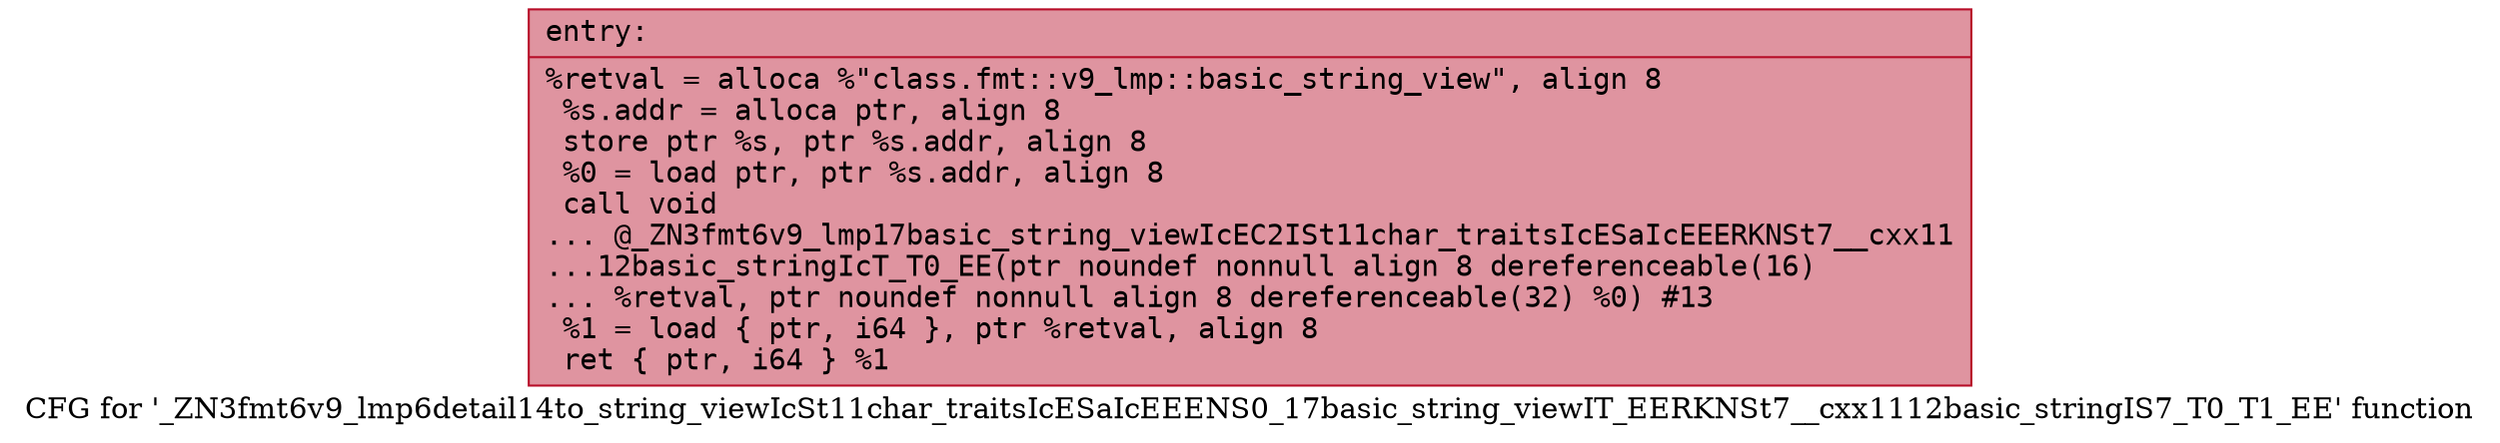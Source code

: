 digraph "CFG for '_ZN3fmt6v9_lmp6detail14to_string_viewIcSt11char_traitsIcESaIcEEENS0_17basic_string_viewIT_EERKNSt7__cxx1112basic_stringIS7_T0_T1_EE' function" {
	label="CFG for '_ZN3fmt6v9_lmp6detail14to_string_viewIcSt11char_traitsIcESaIcEEENS0_17basic_string_viewIT_EERKNSt7__cxx1112basic_stringIS7_T0_T1_EE' function";

	Node0x557ad5cff1d0 [shape=record,color="#b70d28ff", style=filled, fillcolor="#b70d2870" fontname="Courier",label="{entry:\l|  %retval = alloca %\"class.fmt::v9_lmp::basic_string_view\", align 8\l  %s.addr = alloca ptr, align 8\l  store ptr %s, ptr %s.addr, align 8\l  %0 = load ptr, ptr %s.addr, align 8\l  call void\l... @_ZN3fmt6v9_lmp17basic_string_viewIcEC2ISt11char_traitsIcESaIcEEERKNSt7__cxx11\l...12basic_stringIcT_T0_EE(ptr noundef nonnull align 8 dereferenceable(16)\l... %retval, ptr noundef nonnull align 8 dereferenceable(32) %0) #13\l  %1 = load \{ ptr, i64 \}, ptr %retval, align 8\l  ret \{ ptr, i64 \} %1\l}"];
}
